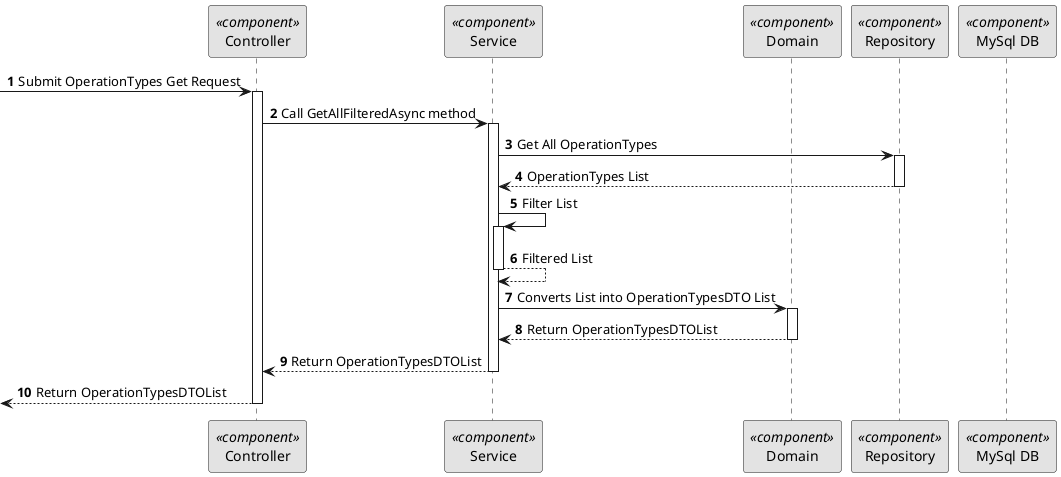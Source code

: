 @startuml 5.1.11
skinparam monochrome true
skinparam packageStyle rectangle
skinparam shadowing false

autonumber

participant "Controller" as CTRL <<component>>
participant "Service" as SERV <<component>>
participant "Domain" as DOM <<component>>
participant "Repository" as REPO <<component>>
participant "MySql DB" as BDD <<component>>

-> CTRL: Submit OperationTypes Get Request
activate CTRL

CTRL -> SERV: Call GetAllFilteredAsync method
activate SERV

SERV -> REPO: Get All OperationTypes
activate REPO

REPO --> SERV: OperationTypes List
deactivate REPO

SERV -> SERV: Filter List
activate SERV

SERV --> SERV: Filtered List
deactivate SERV

SERV -> DOM : Converts List into OperationTypesDTO List
activate DOM

DOM --> SERV : Return OperationTypesDTOList
deactivate DOM

SERV --> CTRL : Return OperationTypesDTOList
deactivate SERV

<-- CTRL  : Return OperationTypesDTOList
deactivate CTRL

@enduml
